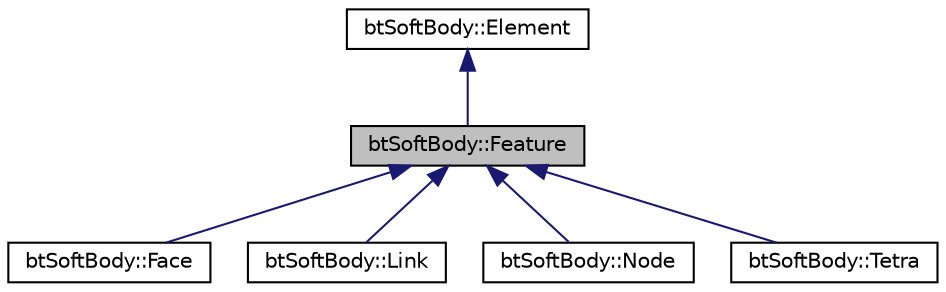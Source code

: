 digraph "btSoftBody::Feature"
{
  edge [fontname="Helvetica",fontsize="10",labelfontname="Helvetica",labelfontsize="10"];
  node [fontname="Helvetica",fontsize="10",shape=record];
  Node1 [label="btSoftBody::Feature",height=0.2,width=0.4,color="black", fillcolor="grey75", style="filled", fontcolor="black"];
  Node2 -> Node1 [dir="back",color="midnightblue",fontsize="10",style="solid"];
  Node2 [label="btSoftBody::Element",height=0.2,width=0.4,color="black", fillcolor="white", style="filled",URL="$structbt_soft_body_1_1_element.html"];
  Node1 -> Node3 [dir="back",color="midnightblue",fontsize="10",style="solid"];
  Node3 [label="btSoftBody::Face",height=0.2,width=0.4,color="black", fillcolor="white", style="filled",URL="$structbt_soft_body_1_1_face.html"];
  Node1 -> Node4 [dir="back",color="midnightblue",fontsize="10",style="solid"];
  Node4 [label="btSoftBody::Link",height=0.2,width=0.4,color="black", fillcolor="white", style="filled",URL="$structbt_soft_body_1_1_link.html"];
  Node1 -> Node5 [dir="back",color="midnightblue",fontsize="10",style="solid"];
  Node5 [label="btSoftBody::Node",height=0.2,width=0.4,color="black", fillcolor="white", style="filled",URL="$structbt_soft_body_1_1_node.html"];
  Node1 -> Node6 [dir="back",color="midnightblue",fontsize="10",style="solid"];
  Node6 [label="btSoftBody::Tetra",height=0.2,width=0.4,color="black", fillcolor="white", style="filled",URL="$structbt_soft_body_1_1_tetra.html"];
}
